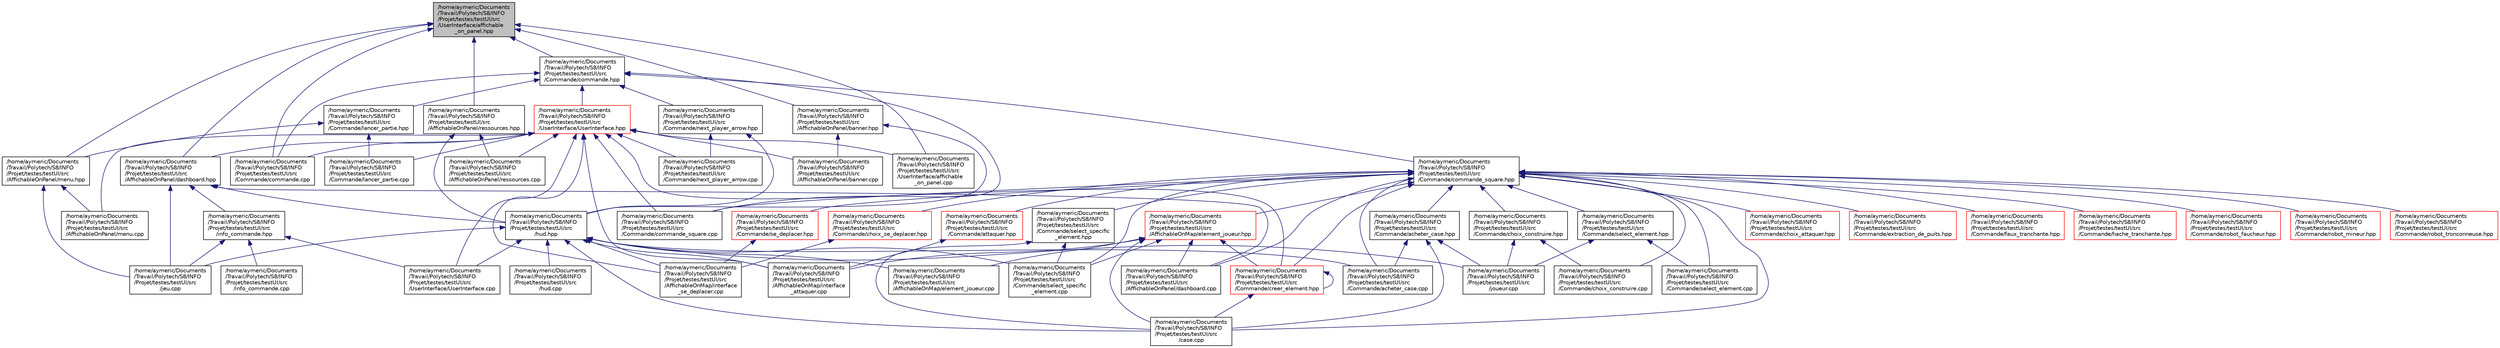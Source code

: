 digraph "/home/aymeric/Documents/Travail/Polytech/S8/INFO/Projet/testes/testUI/src/UserInterface/affichable_on_panel.hpp"
{
 // LATEX_PDF_SIZE
  edge [fontname="Helvetica",fontsize="10",labelfontname="Helvetica",labelfontsize="10"];
  node [fontname="Helvetica",fontsize="10",shape=record];
  Node1 [label="/home/aymeric/Documents\l/Travail/Polytech/S8/INFO\l/Projet/testes/testUI/src\l/UserInterface/affichable\l_on_panel.hpp",height=0.2,width=0.4,color="black", fillcolor="grey75", style="filled", fontcolor="black",tooltip=" "];
  Node1 -> Node2 [dir="back",color="midnightblue",fontsize="10",style="solid",fontname="Helvetica"];
  Node2 [label="/home/aymeric/Documents\l/Travail/Polytech/S8/INFO\l/Projet/testes/testUI/src\l/AffichableOnPanel/banner.hpp",height=0.2,width=0.4,color="black", fillcolor="white", style="filled",URL="$banner_8hpp.html",tooltip=" "];
  Node2 -> Node3 [dir="back",color="midnightblue",fontsize="10",style="solid",fontname="Helvetica"];
  Node3 [label="/home/aymeric/Documents\l/Travail/Polytech/S8/INFO\l/Projet/testes/testUI/src\l/AffichableOnPanel/banner.cpp",height=0.2,width=0.4,color="black", fillcolor="white", style="filled",URL="$banner_8cpp.html",tooltip=" "];
  Node2 -> Node4 [dir="back",color="midnightblue",fontsize="10",style="solid",fontname="Helvetica"];
  Node4 [label="/home/aymeric/Documents\l/Travail/Polytech/S8/INFO\l/Projet/testes/testUI/src\l/hud.hpp",height=0.2,width=0.4,color="black", fillcolor="white", style="filled",URL="$hud_8hpp.html",tooltip=" "];
  Node4 -> Node5 [dir="back",color="midnightblue",fontsize="10",style="solid",fontname="Helvetica"];
  Node5 [label="/home/aymeric/Documents\l/Travail/Polytech/S8/INFO\l/Projet/testes/testUI/src\l/AffichableOnMap/element_joueur.cpp",height=0.2,width=0.4,color="black", fillcolor="white", style="filled",URL="$element__joueur_8cpp.html",tooltip=" "];
  Node4 -> Node6 [dir="back",color="midnightblue",fontsize="10",style="solid",fontname="Helvetica"];
  Node6 [label="/home/aymeric/Documents\l/Travail/Polytech/S8/INFO\l/Projet/testes/testUI/src\l/AffichableOnMap/interface\l_attaquer.cpp",height=0.2,width=0.4,color="black", fillcolor="white", style="filled",URL="$interface__attaquer_8cpp.html",tooltip=" "];
  Node4 -> Node7 [dir="back",color="midnightblue",fontsize="10",style="solid",fontname="Helvetica"];
  Node7 [label="/home/aymeric/Documents\l/Travail/Polytech/S8/INFO\l/Projet/testes/testUI/src\l/AffichableOnMap/interface\l_se_deplacer.cpp",height=0.2,width=0.4,color="black", fillcolor="white", style="filled",URL="$interface__se__deplacer_8cpp.html",tooltip=" "];
  Node4 -> Node8 [dir="back",color="midnightblue",fontsize="10",style="solid",fontname="Helvetica"];
  Node8 [label="/home/aymeric/Documents\l/Travail/Polytech/S8/INFO\l/Projet/testes/testUI/src\l/case.cpp",height=0.2,width=0.4,color="black", fillcolor="white", style="filled",URL="$case_8cpp.html",tooltip=" "];
  Node4 -> Node9 [dir="back",color="midnightblue",fontsize="10",style="solid",fontname="Helvetica"];
  Node9 [label="/home/aymeric/Documents\l/Travail/Polytech/S8/INFO\l/Projet/testes/testUI/src\l/Commande/acheter_case.cpp",height=0.2,width=0.4,color="black", fillcolor="white", style="filled",URL="$acheter__case_8cpp.html",tooltip=" "];
  Node4 -> Node10 [dir="back",color="midnightblue",fontsize="10",style="solid",fontname="Helvetica"];
  Node10 [label="/home/aymeric/Documents\l/Travail/Polytech/S8/INFO\l/Projet/testes/testUI/src\l/Commande/select_specific\l_element.cpp",height=0.2,width=0.4,color="black", fillcolor="white", style="filled",URL="$select__specific__element_8cpp.html",tooltip=" "];
  Node4 -> Node11 [dir="back",color="midnightblue",fontsize="10",style="solid",fontname="Helvetica"];
  Node11 [label="/home/aymeric/Documents\l/Travail/Polytech/S8/INFO\l/Projet/testes/testUI/src\l/hud.cpp",height=0.2,width=0.4,color="black", fillcolor="white", style="filled",URL="$hud_8cpp.html",tooltip=" "];
  Node4 -> Node12 [dir="back",color="midnightblue",fontsize="10",style="solid",fontname="Helvetica"];
  Node12 [label="/home/aymeric/Documents\l/Travail/Polytech/S8/INFO\l/Projet/testes/testUI/src\l/jeu.cpp",height=0.2,width=0.4,color="black", fillcolor="white", style="filled",URL="$jeu_8cpp.html",tooltip=" "];
  Node4 -> Node13 [dir="back",color="midnightblue",fontsize="10",style="solid",fontname="Helvetica"];
  Node13 [label="/home/aymeric/Documents\l/Travail/Polytech/S8/INFO\l/Projet/testes/testUI/src\l/joueur.cpp",height=0.2,width=0.4,color="black", fillcolor="white", style="filled",URL="$joueur_8cpp.html",tooltip=" "];
  Node4 -> Node14 [dir="back",color="midnightblue",fontsize="10",style="solid",fontname="Helvetica"];
  Node14 [label="/home/aymeric/Documents\l/Travail/Polytech/S8/INFO\l/Projet/testes/testUI/src\l/UserInterface/UserInterface.cpp",height=0.2,width=0.4,color="black", fillcolor="white", style="filled",URL="$_user_interface_8cpp.html",tooltip=" "];
  Node1 -> Node15 [dir="back",color="midnightblue",fontsize="10",style="solid",fontname="Helvetica"];
  Node15 [label="/home/aymeric/Documents\l/Travail/Polytech/S8/INFO\l/Projet/testes/testUI/src\l/AffichableOnPanel/dashboard.hpp",height=0.2,width=0.4,color="black", fillcolor="white", style="filled",URL="$dashboard_8hpp.html",tooltip=" "];
  Node15 -> Node16 [dir="back",color="midnightblue",fontsize="10",style="solid",fontname="Helvetica"];
  Node16 [label="/home/aymeric/Documents\l/Travail/Polytech/S8/INFO\l/Projet/testes/testUI/src\l/AffichableOnPanel/dashboard.cpp",height=0.2,width=0.4,color="black", fillcolor="white", style="filled",URL="$dashboard_8cpp.html",tooltip=" "];
  Node15 -> Node4 [dir="back",color="midnightblue",fontsize="10",style="solid",fontname="Helvetica"];
  Node15 -> Node17 [dir="back",color="midnightblue",fontsize="10",style="solid",fontname="Helvetica"];
  Node17 [label="/home/aymeric/Documents\l/Travail/Polytech/S8/INFO\l/Projet/testes/testUI/src\l/info_commande.hpp",height=0.2,width=0.4,color="black", fillcolor="white", style="filled",URL="$info__commande_8hpp.html",tooltip=" "];
  Node17 -> Node18 [dir="back",color="midnightblue",fontsize="10",style="solid",fontname="Helvetica"];
  Node18 [label="/home/aymeric/Documents\l/Travail/Polytech/S8/INFO\l/Projet/testes/testUI/src\l/info_commande.cpp",height=0.2,width=0.4,color="black", fillcolor="white", style="filled",URL="$info__commande_8cpp.html",tooltip=" "];
  Node17 -> Node12 [dir="back",color="midnightblue",fontsize="10",style="solid",fontname="Helvetica"];
  Node17 -> Node14 [dir="back",color="midnightblue",fontsize="10",style="solid",fontname="Helvetica"];
  Node15 -> Node12 [dir="back",color="midnightblue",fontsize="10",style="solid",fontname="Helvetica"];
  Node1 -> Node19 [dir="back",color="midnightblue",fontsize="10",style="solid",fontname="Helvetica"];
  Node19 [label="/home/aymeric/Documents\l/Travail/Polytech/S8/INFO\l/Projet/testes/testUI/src\l/AffichableOnPanel/menu.hpp",height=0.2,width=0.4,color="black", fillcolor="white", style="filled",URL="$menu_8hpp.html",tooltip=" "];
  Node19 -> Node20 [dir="back",color="midnightblue",fontsize="10",style="solid",fontname="Helvetica"];
  Node20 [label="/home/aymeric/Documents\l/Travail/Polytech/S8/INFO\l/Projet/testes/testUI/src\l/AffichableOnPanel/menu.cpp",height=0.2,width=0.4,color="black", fillcolor="white", style="filled",URL="$menu_8cpp.html",tooltip=" "];
  Node19 -> Node12 [dir="back",color="midnightblue",fontsize="10",style="solid",fontname="Helvetica"];
  Node1 -> Node21 [dir="back",color="midnightblue",fontsize="10",style="solid",fontname="Helvetica"];
  Node21 [label="/home/aymeric/Documents\l/Travail/Polytech/S8/INFO\l/Projet/testes/testUI/src\l/AffichableOnPanel/ressources.hpp",height=0.2,width=0.4,color="black", fillcolor="white", style="filled",URL="$ressources_8hpp.html",tooltip=" "];
  Node21 -> Node22 [dir="back",color="midnightblue",fontsize="10",style="solid",fontname="Helvetica"];
  Node22 [label="/home/aymeric/Documents\l/Travail/Polytech/S8/INFO\l/Projet/testes/testUI/src\l/AffichableOnPanel/ressources.cpp",height=0.2,width=0.4,color="black", fillcolor="white", style="filled",URL="$ressources_8cpp.html",tooltip=" "];
  Node21 -> Node4 [dir="back",color="midnightblue",fontsize="10",style="solid",fontname="Helvetica"];
  Node1 -> Node23 [dir="back",color="midnightblue",fontsize="10",style="solid",fontname="Helvetica"];
  Node23 [label="/home/aymeric/Documents\l/Travail/Polytech/S8/INFO\l/Projet/testes/testUI/src\l/Commande/commande.cpp",height=0.2,width=0.4,color="black", fillcolor="white", style="filled",URL="$commande_8cpp.html",tooltip=" "];
  Node1 -> Node24 [dir="back",color="midnightblue",fontsize="10",style="solid",fontname="Helvetica"];
  Node24 [label="/home/aymeric/Documents\l/Travail/Polytech/S8/INFO\l/Projet/testes/testUI/src\l/Commande/commande.hpp",height=0.2,width=0.4,color="black", fillcolor="white", style="filled",URL="$commande_8hpp.html",tooltip=" "];
  Node24 -> Node23 [dir="back",color="midnightblue",fontsize="10",style="solid",fontname="Helvetica"];
  Node24 -> Node25 [dir="back",color="midnightblue",fontsize="10",style="solid",fontname="Helvetica"];
  Node25 [label="/home/aymeric/Documents\l/Travail/Polytech/S8/INFO\l/Projet/testes/testUI/src\l/Commande/commande_square.cpp",height=0.2,width=0.4,color="black", fillcolor="white", style="filled",URL="$commande__square_8cpp.html",tooltip=" "];
  Node24 -> Node26 [dir="back",color="midnightblue",fontsize="10",style="solid",fontname="Helvetica"];
  Node26 [label="/home/aymeric/Documents\l/Travail/Polytech/S8/INFO\l/Projet/testes/testUI/src\l/Commande/commande_square.hpp",height=0.2,width=0.4,color="black", fillcolor="white", style="filled",URL="$commande__square_8hpp.html",tooltip=" "];
  Node26 -> Node27 [dir="back",color="midnightblue",fontsize="10",style="solid",fontname="Helvetica"];
  Node27 [label="/home/aymeric/Documents\l/Travail/Polytech/S8/INFO\l/Projet/testes/testUI/src\l/AffichableOnMap/element_joueur.hpp",height=0.2,width=0.4,color="red", fillcolor="white", style="filled",URL="$element__joueur_8hpp.html",tooltip=" "];
  Node27 -> Node5 [dir="back",color="midnightblue",fontsize="10",style="solid",fontname="Helvetica"];
  Node27 -> Node6 [dir="back",color="midnightblue",fontsize="10",style="solid",fontname="Helvetica"];
  Node27 -> Node16 [dir="back",color="midnightblue",fontsize="10",style="solid",fontname="Helvetica"];
  Node27 -> Node8 [dir="back",color="midnightblue",fontsize="10",style="solid",fontname="Helvetica"];
  Node27 -> Node63 [dir="back",color="midnightblue",fontsize="10",style="solid",fontname="Helvetica"];
  Node63 [label="/home/aymeric/Documents\l/Travail/Polytech/S8/INFO\l/Projet/testes/testUI/src\l/Commande/creer_element.hpp",height=0.2,width=0.4,color="red", fillcolor="white", style="filled",URL="$creer__element_8hpp.html",tooltip=" "];
  Node63 -> Node8 [dir="back",color="midnightblue",fontsize="10",style="solid",fontname="Helvetica"];
  Node63 -> Node63 [dir="back",color="midnightblue",fontsize="10",style="solid",fontname="Helvetica"];
  Node27 -> Node10 [dir="back",color="midnightblue",fontsize="10",style="solid",fontname="Helvetica"];
  Node26 -> Node16 [dir="back",color="midnightblue",fontsize="10",style="solid",fontname="Helvetica"];
  Node26 -> Node8 [dir="back",color="midnightblue",fontsize="10",style="solid",fontname="Helvetica"];
  Node26 -> Node9 [dir="back",color="midnightblue",fontsize="10",style="solid",fontname="Helvetica"];
  Node26 -> Node67 [dir="back",color="midnightblue",fontsize="10",style="solid",fontname="Helvetica"];
  Node67 [label="/home/aymeric/Documents\l/Travail/Polytech/S8/INFO\l/Projet/testes/testUI/src\l/Commande/acheter_case.hpp",height=0.2,width=0.4,color="black", fillcolor="white", style="filled",URL="$acheter__case_8hpp.html",tooltip=" "];
  Node67 -> Node8 [dir="back",color="midnightblue",fontsize="10",style="solid",fontname="Helvetica"];
  Node67 -> Node9 [dir="back",color="midnightblue",fontsize="10",style="solid",fontname="Helvetica"];
  Node67 -> Node13 [dir="back",color="midnightblue",fontsize="10",style="solid",fontname="Helvetica"];
  Node26 -> Node68 [dir="back",color="midnightblue",fontsize="10",style="solid",fontname="Helvetica"];
  Node68 [label="/home/aymeric/Documents\l/Travail/Polytech/S8/INFO\l/Projet/testes/testUI/src\l/Commande/attaquer.hpp",height=0.2,width=0.4,color="red", fillcolor="white", style="filled",URL="$attaquer_8hpp.html",tooltip=" "];
  Node68 -> Node6 [dir="back",color="midnightblue",fontsize="10",style="solid",fontname="Helvetica"];
  Node26 -> Node70 [dir="back",color="midnightblue",fontsize="10",style="solid",fontname="Helvetica"];
  Node70 [label="/home/aymeric/Documents\l/Travail/Polytech/S8/INFO\l/Projet/testes/testUI/src\l/Commande/choix_attaquer.hpp",height=0.2,width=0.4,color="red", fillcolor="white", style="filled",URL="$choix__attaquer_8hpp.html",tooltip=" "];
  Node26 -> Node72 [dir="back",color="midnightblue",fontsize="10",style="solid",fontname="Helvetica"];
  Node72 [label="/home/aymeric/Documents\l/Travail/Polytech/S8/INFO\l/Projet/testes/testUI/src\l/Commande/choix_construire.cpp",height=0.2,width=0.4,color="black", fillcolor="white", style="filled",URL="$choix__construire_8cpp.html",tooltip=" "];
  Node26 -> Node73 [dir="back",color="midnightblue",fontsize="10",style="solid",fontname="Helvetica"];
  Node73 [label="/home/aymeric/Documents\l/Travail/Polytech/S8/INFO\l/Projet/testes/testUI/src\l/Commande/choix_construire.hpp",height=0.2,width=0.4,color="black", fillcolor="white", style="filled",URL="$choix__construire_8hpp.html",tooltip=" "];
  Node73 -> Node72 [dir="back",color="midnightblue",fontsize="10",style="solid",fontname="Helvetica"];
  Node73 -> Node13 [dir="back",color="midnightblue",fontsize="10",style="solid",fontname="Helvetica"];
  Node26 -> Node74 [dir="back",color="midnightblue",fontsize="10",style="solid",fontname="Helvetica"];
  Node74 [label="/home/aymeric/Documents\l/Travail/Polytech/S8/INFO\l/Projet/testes/testUI/src\l/Commande/choix_se_deplacer.hpp",height=0.2,width=0.4,color="red", fillcolor="white", style="filled",URL="$choix__se__deplacer_8hpp.html",tooltip=" "];
  Node74 -> Node7 [dir="back",color="midnightblue",fontsize="10",style="solid",fontname="Helvetica"];
  Node26 -> Node25 [dir="back",color="midnightblue",fontsize="10",style="solid",fontname="Helvetica"];
  Node26 -> Node63 [dir="back",color="midnightblue",fontsize="10",style="solid",fontname="Helvetica"];
  Node26 -> Node76 [dir="back",color="midnightblue",fontsize="10",style="solid",fontname="Helvetica"];
  Node76 [label="/home/aymeric/Documents\l/Travail/Polytech/S8/INFO\l/Projet/testes/testUI/src\l/Commande/extraction_de_puits.hpp",height=0.2,width=0.4,color="red", fillcolor="white", style="filled",URL="$extraction__de__puits_8hpp.html",tooltip=" "];
  Node26 -> Node77 [dir="back",color="midnightblue",fontsize="10",style="solid",fontname="Helvetica"];
  Node77 [label="/home/aymeric/Documents\l/Travail/Polytech/S8/INFO\l/Projet/testes/testUI/src\l/Commande/faux_tranchante.hpp",height=0.2,width=0.4,color="red", fillcolor="white", style="filled",URL="$faux__tranchante_8hpp.html",tooltip=" "];
  Node26 -> Node78 [dir="back",color="midnightblue",fontsize="10",style="solid",fontname="Helvetica"];
  Node78 [label="/home/aymeric/Documents\l/Travail/Polytech/S8/INFO\l/Projet/testes/testUI/src\l/Commande/hache_tranchante.hpp",height=0.2,width=0.4,color="red", fillcolor="white", style="filled",URL="$hache__tranchante_8hpp.html",tooltip=" "];
  Node26 -> Node79 [dir="back",color="midnightblue",fontsize="10",style="solid",fontname="Helvetica"];
  Node79 [label="/home/aymeric/Documents\l/Travail/Polytech/S8/INFO\l/Projet/testes/testUI/src\l/Commande/robot_faucheur.hpp",height=0.2,width=0.4,color="red", fillcolor="white", style="filled",URL="$robot__faucheur_8hpp.html",tooltip=" "];
  Node26 -> Node80 [dir="back",color="midnightblue",fontsize="10",style="solid",fontname="Helvetica"];
  Node80 [label="/home/aymeric/Documents\l/Travail/Polytech/S8/INFO\l/Projet/testes/testUI/src\l/Commande/robot_mineur.hpp",height=0.2,width=0.4,color="red", fillcolor="white", style="filled",URL="$robot__mineur_8hpp.html",tooltip=" "];
  Node26 -> Node81 [dir="back",color="midnightblue",fontsize="10",style="solid",fontname="Helvetica"];
  Node81 [label="/home/aymeric/Documents\l/Travail/Polytech/S8/INFO\l/Projet/testes/testUI/src\l/Commande/robot_tronconneuse.hpp",height=0.2,width=0.4,color="red", fillcolor="white", style="filled",URL="$robot__tronconneuse_8hpp.html",tooltip=" "];
  Node26 -> Node82 [dir="back",color="midnightblue",fontsize="10",style="solid",fontname="Helvetica"];
  Node82 [label="/home/aymeric/Documents\l/Travail/Polytech/S8/INFO\l/Projet/testes/testUI/src\l/Commande/se_deplacer.hpp",height=0.2,width=0.4,color="red", fillcolor="white", style="filled",URL="$se__deplacer_8hpp.html",tooltip=" "];
  Node82 -> Node7 [dir="back",color="midnightblue",fontsize="10",style="solid",fontname="Helvetica"];
  Node26 -> Node84 [dir="back",color="midnightblue",fontsize="10",style="solid",fontname="Helvetica"];
  Node84 [label="/home/aymeric/Documents\l/Travail/Polytech/S8/INFO\l/Projet/testes/testUI/src\l/Commande/select_element.cpp",height=0.2,width=0.4,color="black", fillcolor="white", style="filled",URL="$select__element_8cpp.html",tooltip=" "];
  Node26 -> Node85 [dir="back",color="midnightblue",fontsize="10",style="solid",fontname="Helvetica"];
  Node85 [label="/home/aymeric/Documents\l/Travail/Polytech/S8/INFO\l/Projet/testes/testUI/src\l/Commande/select_element.hpp",height=0.2,width=0.4,color="black", fillcolor="white", style="filled",URL="$select__element_8hpp.html",tooltip=" "];
  Node85 -> Node84 [dir="back",color="midnightblue",fontsize="10",style="solid",fontname="Helvetica"];
  Node85 -> Node13 [dir="back",color="midnightblue",fontsize="10",style="solid",fontname="Helvetica"];
  Node26 -> Node10 [dir="back",color="midnightblue",fontsize="10",style="solid",fontname="Helvetica"];
  Node26 -> Node86 [dir="back",color="midnightblue",fontsize="10",style="solid",fontname="Helvetica"];
  Node86 [label="/home/aymeric/Documents\l/Travail/Polytech/S8/INFO\l/Projet/testes/testUI/src\l/Commande/select_specific\l_element.hpp",height=0.2,width=0.4,color="black", fillcolor="white", style="filled",URL="$select__specific__element_8hpp.html",tooltip=" "];
  Node86 -> Node8 [dir="back",color="midnightblue",fontsize="10",style="solid",fontname="Helvetica"];
  Node86 -> Node10 [dir="back",color="midnightblue",fontsize="10",style="solid",fontname="Helvetica"];
  Node24 -> Node87 [dir="back",color="midnightblue",fontsize="10",style="solid",fontname="Helvetica"];
  Node87 [label="/home/aymeric/Documents\l/Travail/Polytech/S8/INFO\l/Projet/testes/testUI/src\l/Commande/lancer_partie.hpp",height=0.2,width=0.4,color="black", fillcolor="white", style="filled",URL="$lancer__partie_8hpp.html",tooltip=" "];
  Node87 -> Node19 [dir="back",color="midnightblue",fontsize="10",style="solid",fontname="Helvetica"];
  Node87 -> Node88 [dir="back",color="midnightblue",fontsize="10",style="solid",fontname="Helvetica"];
  Node88 [label="/home/aymeric/Documents\l/Travail/Polytech/S8/INFO\l/Projet/testes/testUI/src\l/Commande/lancer_partie.cpp",height=0.2,width=0.4,color="black", fillcolor="white", style="filled",URL="$lancer__partie_8cpp.html",tooltip=" "];
  Node24 -> Node89 [dir="back",color="midnightblue",fontsize="10",style="solid",fontname="Helvetica"];
  Node89 [label="/home/aymeric/Documents\l/Travail/Polytech/S8/INFO\l/Projet/testes/testUI/src\l/Commande/next_player_arrow.hpp",height=0.2,width=0.4,color="black", fillcolor="white", style="filled",URL="$next__player__arrow_8hpp.html",tooltip=" "];
  Node89 -> Node90 [dir="back",color="midnightblue",fontsize="10",style="solid",fontname="Helvetica"];
  Node90 [label="/home/aymeric/Documents\l/Travail/Polytech/S8/INFO\l/Projet/testes/testUI/src\l/Commande/next_player_arrow.cpp",height=0.2,width=0.4,color="black", fillcolor="white", style="filled",URL="$next__player__arrow_8cpp.html",tooltip=" "];
  Node89 -> Node4 [dir="back",color="midnightblue",fontsize="10",style="solid",fontname="Helvetica"];
  Node24 -> Node91 [dir="back",color="midnightblue",fontsize="10",style="solid",fontname="Helvetica"];
  Node91 [label="/home/aymeric/Documents\l/Travail/Polytech/S8/INFO\l/Projet/testes/testUI/src\l/UserInterface/UserInterface.hpp",height=0.2,width=0.4,color="red", fillcolor="white", style="filled",URL="$_user_interface_8hpp.html",tooltip=" "];
  Node91 -> Node6 [dir="back",color="midnightblue",fontsize="10",style="solid",fontname="Helvetica"];
  Node91 -> Node7 [dir="back",color="midnightblue",fontsize="10",style="solid",fontname="Helvetica"];
  Node91 -> Node3 [dir="back",color="midnightblue",fontsize="10",style="solid",fontname="Helvetica"];
  Node91 -> Node15 [dir="back",color="midnightblue",fontsize="10",style="solid",fontname="Helvetica"];
  Node91 -> Node20 [dir="back",color="midnightblue",fontsize="10",style="solid",fontname="Helvetica"];
  Node91 -> Node22 [dir="back",color="midnightblue",fontsize="10",style="solid",fontname="Helvetica"];
  Node91 -> Node23 [dir="back",color="midnightblue",fontsize="10",style="solid",fontname="Helvetica"];
  Node91 -> Node25 [dir="back",color="midnightblue",fontsize="10",style="solid",fontname="Helvetica"];
  Node91 -> Node63 [dir="back",color="midnightblue",fontsize="10",style="solid",fontname="Helvetica"];
  Node91 -> Node88 [dir="back",color="midnightblue",fontsize="10",style="solid",fontname="Helvetica"];
  Node91 -> Node90 [dir="back",color="midnightblue",fontsize="10",style="solid",fontname="Helvetica"];
  Node91 -> Node98 [dir="back",color="midnightblue",fontsize="10",style="solid",fontname="Helvetica"];
  Node98 [label="/home/aymeric/Documents\l/Travail/Polytech/S8/INFO\l/Projet/testes/testUI/src\l/UserInterface/affichable\l_on_panel.cpp",height=0.2,width=0.4,color="black", fillcolor="white", style="filled",URL="$affichable__on__panel_8cpp.html",tooltip=" "];
  Node91 -> Node14 [dir="back",color="midnightblue",fontsize="10",style="solid",fontname="Helvetica"];
  Node1 -> Node98 [dir="back",color="midnightblue",fontsize="10",style="solid",fontname="Helvetica"];
}
